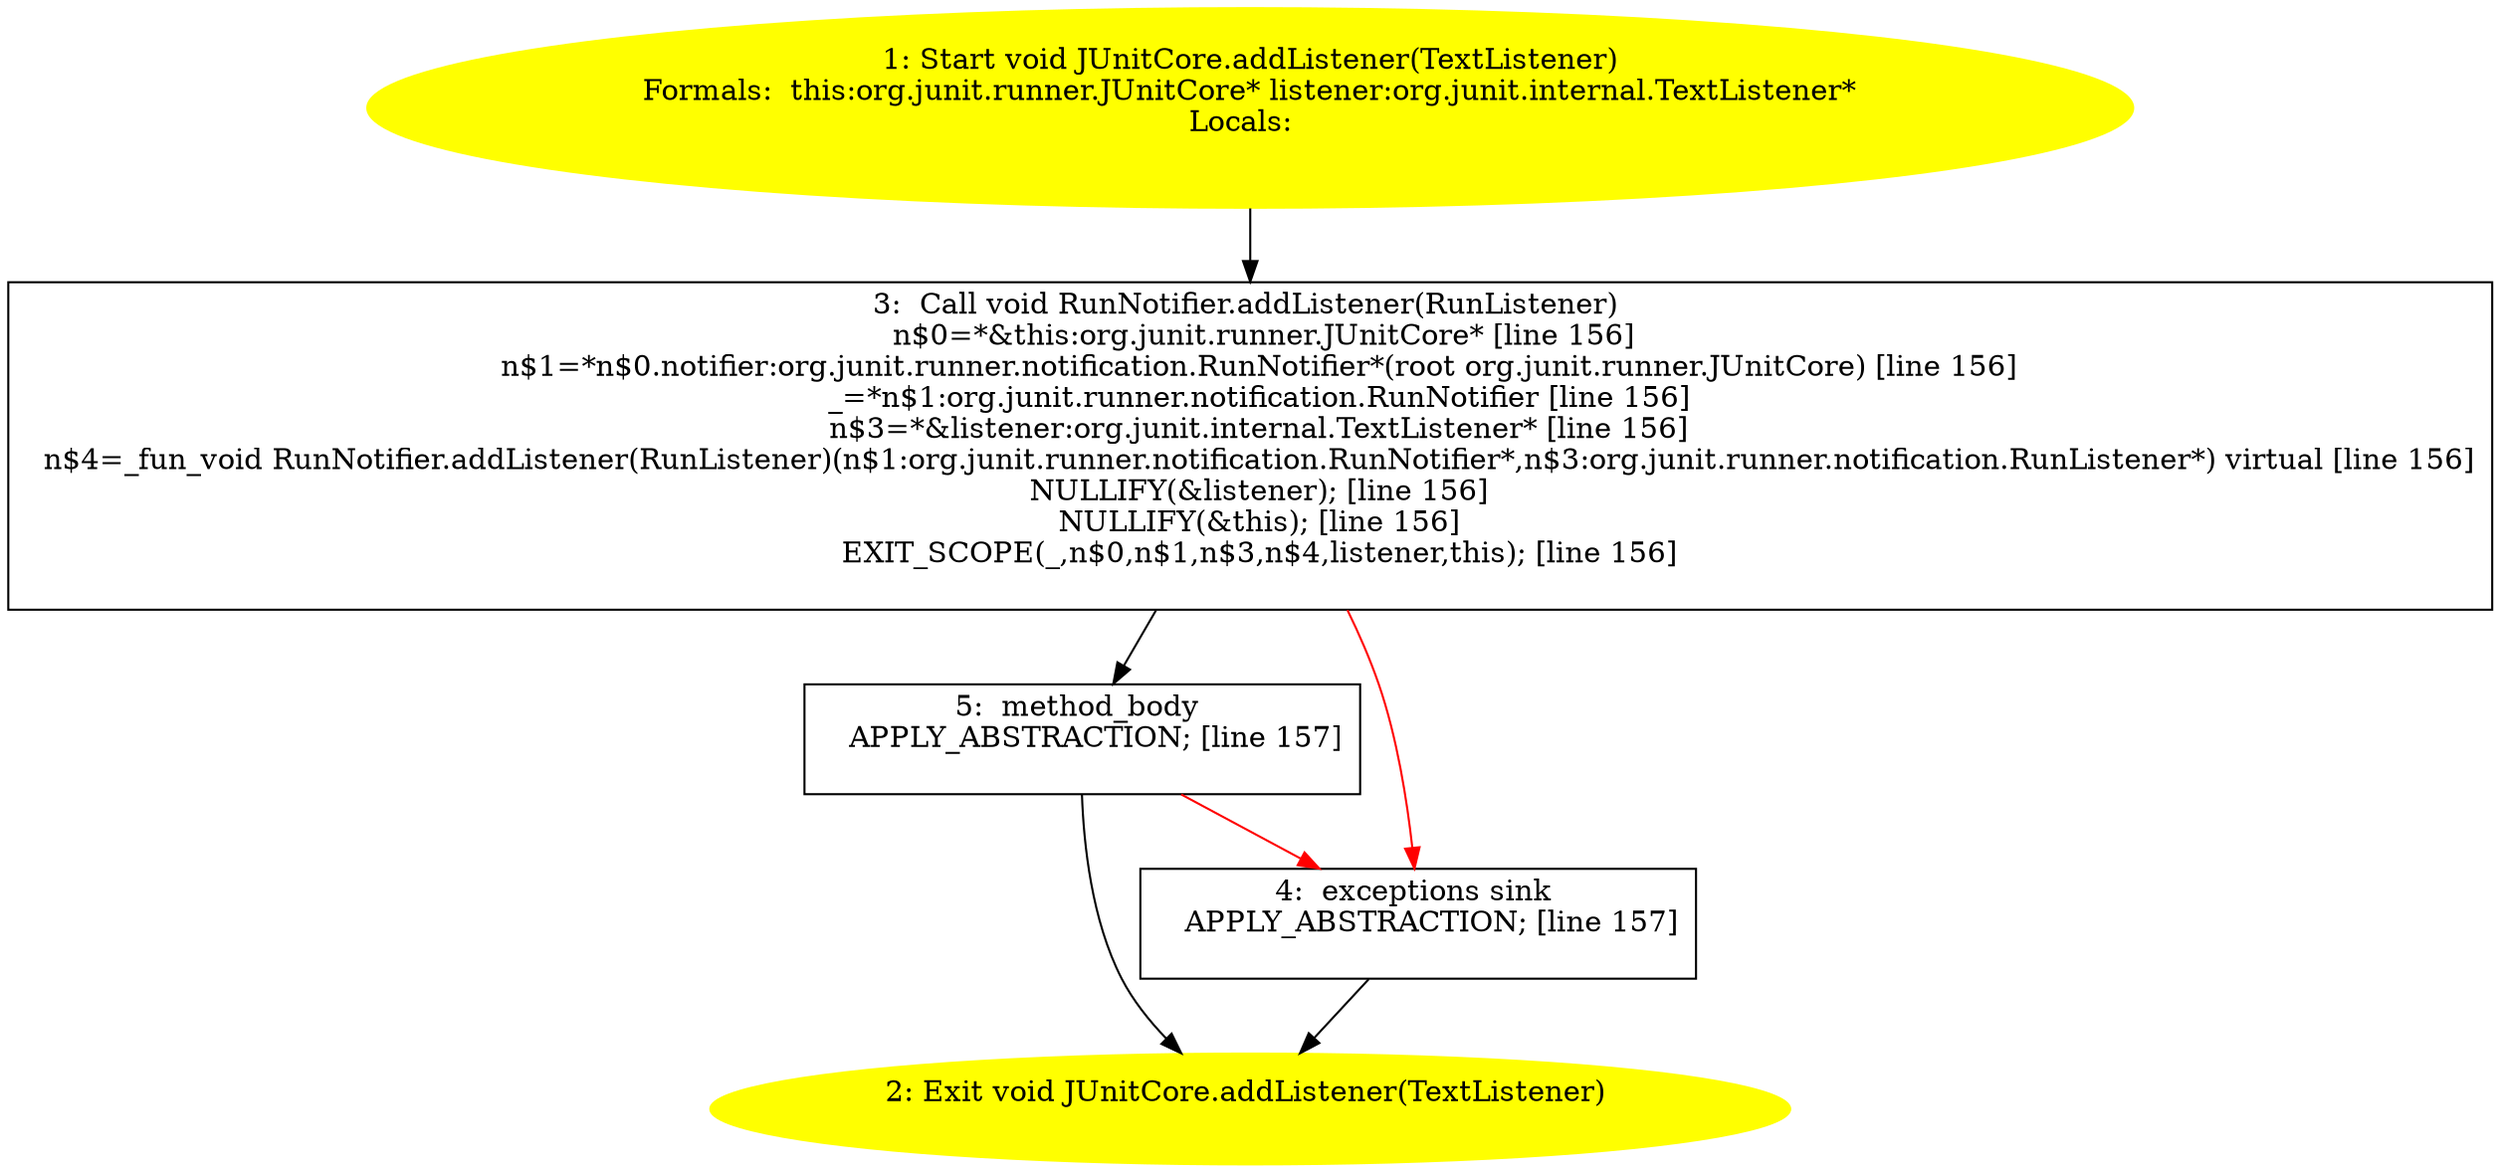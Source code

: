 /* @generated */
digraph cfg {
"org.junit.runner.JUnitCore.addListener(org.junit.internal.TextListener):void.6ab877029c6472bb085b02b62d0678c6_1" [label="1: Start void JUnitCore.addListener(TextListener)\nFormals:  this:org.junit.runner.JUnitCore* listener:org.junit.internal.TextListener*\nLocals:  \n  " color=yellow style=filled]
	

	 "org.junit.runner.JUnitCore.addListener(org.junit.internal.TextListener):void.6ab877029c6472bb085b02b62d0678c6_1" -> "org.junit.runner.JUnitCore.addListener(org.junit.internal.TextListener):void.6ab877029c6472bb085b02b62d0678c6_3" ;
"org.junit.runner.JUnitCore.addListener(org.junit.internal.TextListener):void.6ab877029c6472bb085b02b62d0678c6_2" [label="2: Exit void JUnitCore.addListener(TextListener) \n  " color=yellow style=filled]
	

"org.junit.runner.JUnitCore.addListener(org.junit.internal.TextListener):void.6ab877029c6472bb085b02b62d0678c6_3" [label="3:  Call void RunNotifier.addListener(RunListener) \n   n$0=*&this:org.junit.runner.JUnitCore* [line 156]\n  n$1=*n$0.notifier:org.junit.runner.notification.RunNotifier*(root org.junit.runner.JUnitCore) [line 156]\n  _=*n$1:org.junit.runner.notification.RunNotifier [line 156]\n  n$3=*&listener:org.junit.internal.TextListener* [line 156]\n  n$4=_fun_void RunNotifier.addListener(RunListener)(n$1:org.junit.runner.notification.RunNotifier*,n$3:org.junit.runner.notification.RunListener*) virtual [line 156]\n  NULLIFY(&listener); [line 156]\n  NULLIFY(&this); [line 156]\n  EXIT_SCOPE(_,n$0,n$1,n$3,n$4,listener,this); [line 156]\n " shape="box"]
	

	 "org.junit.runner.JUnitCore.addListener(org.junit.internal.TextListener):void.6ab877029c6472bb085b02b62d0678c6_3" -> "org.junit.runner.JUnitCore.addListener(org.junit.internal.TextListener):void.6ab877029c6472bb085b02b62d0678c6_5" ;
	 "org.junit.runner.JUnitCore.addListener(org.junit.internal.TextListener):void.6ab877029c6472bb085b02b62d0678c6_3" -> "org.junit.runner.JUnitCore.addListener(org.junit.internal.TextListener):void.6ab877029c6472bb085b02b62d0678c6_4" [color="red" ];
"org.junit.runner.JUnitCore.addListener(org.junit.internal.TextListener):void.6ab877029c6472bb085b02b62d0678c6_4" [label="4:  exceptions sink \n   APPLY_ABSTRACTION; [line 157]\n " shape="box"]
	

	 "org.junit.runner.JUnitCore.addListener(org.junit.internal.TextListener):void.6ab877029c6472bb085b02b62d0678c6_4" -> "org.junit.runner.JUnitCore.addListener(org.junit.internal.TextListener):void.6ab877029c6472bb085b02b62d0678c6_2" ;
"org.junit.runner.JUnitCore.addListener(org.junit.internal.TextListener):void.6ab877029c6472bb085b02b62d0678c6_5" [label="5:  method_body \n   APPLY_ABSTRACTION; [line 157]\n " shape="box"]
	

	 "org.junit.runner.JUnitCore.addListener(org.junit.internal.TextListener):void.6ab877029c6472bb085b02b62d0678c6_5" -> "org.junit.runner.JUnitCore.addListener(org.junit.internal.TextListener):void.6ab877029c6472bb085b02b62d0678c6_2" ;
	 "org.junit.runner.JUnitCore.addListener(org.junit.internal.TextListener):void.6ab877029c6472bb085b02b62d0678c6_5" -> "org.junit.runner.JUnitCore.addListener(org.junit.internal.TextListener):void.6ab877029c6472bb085b02b62d0678c6_4" [color="red" ];
}
